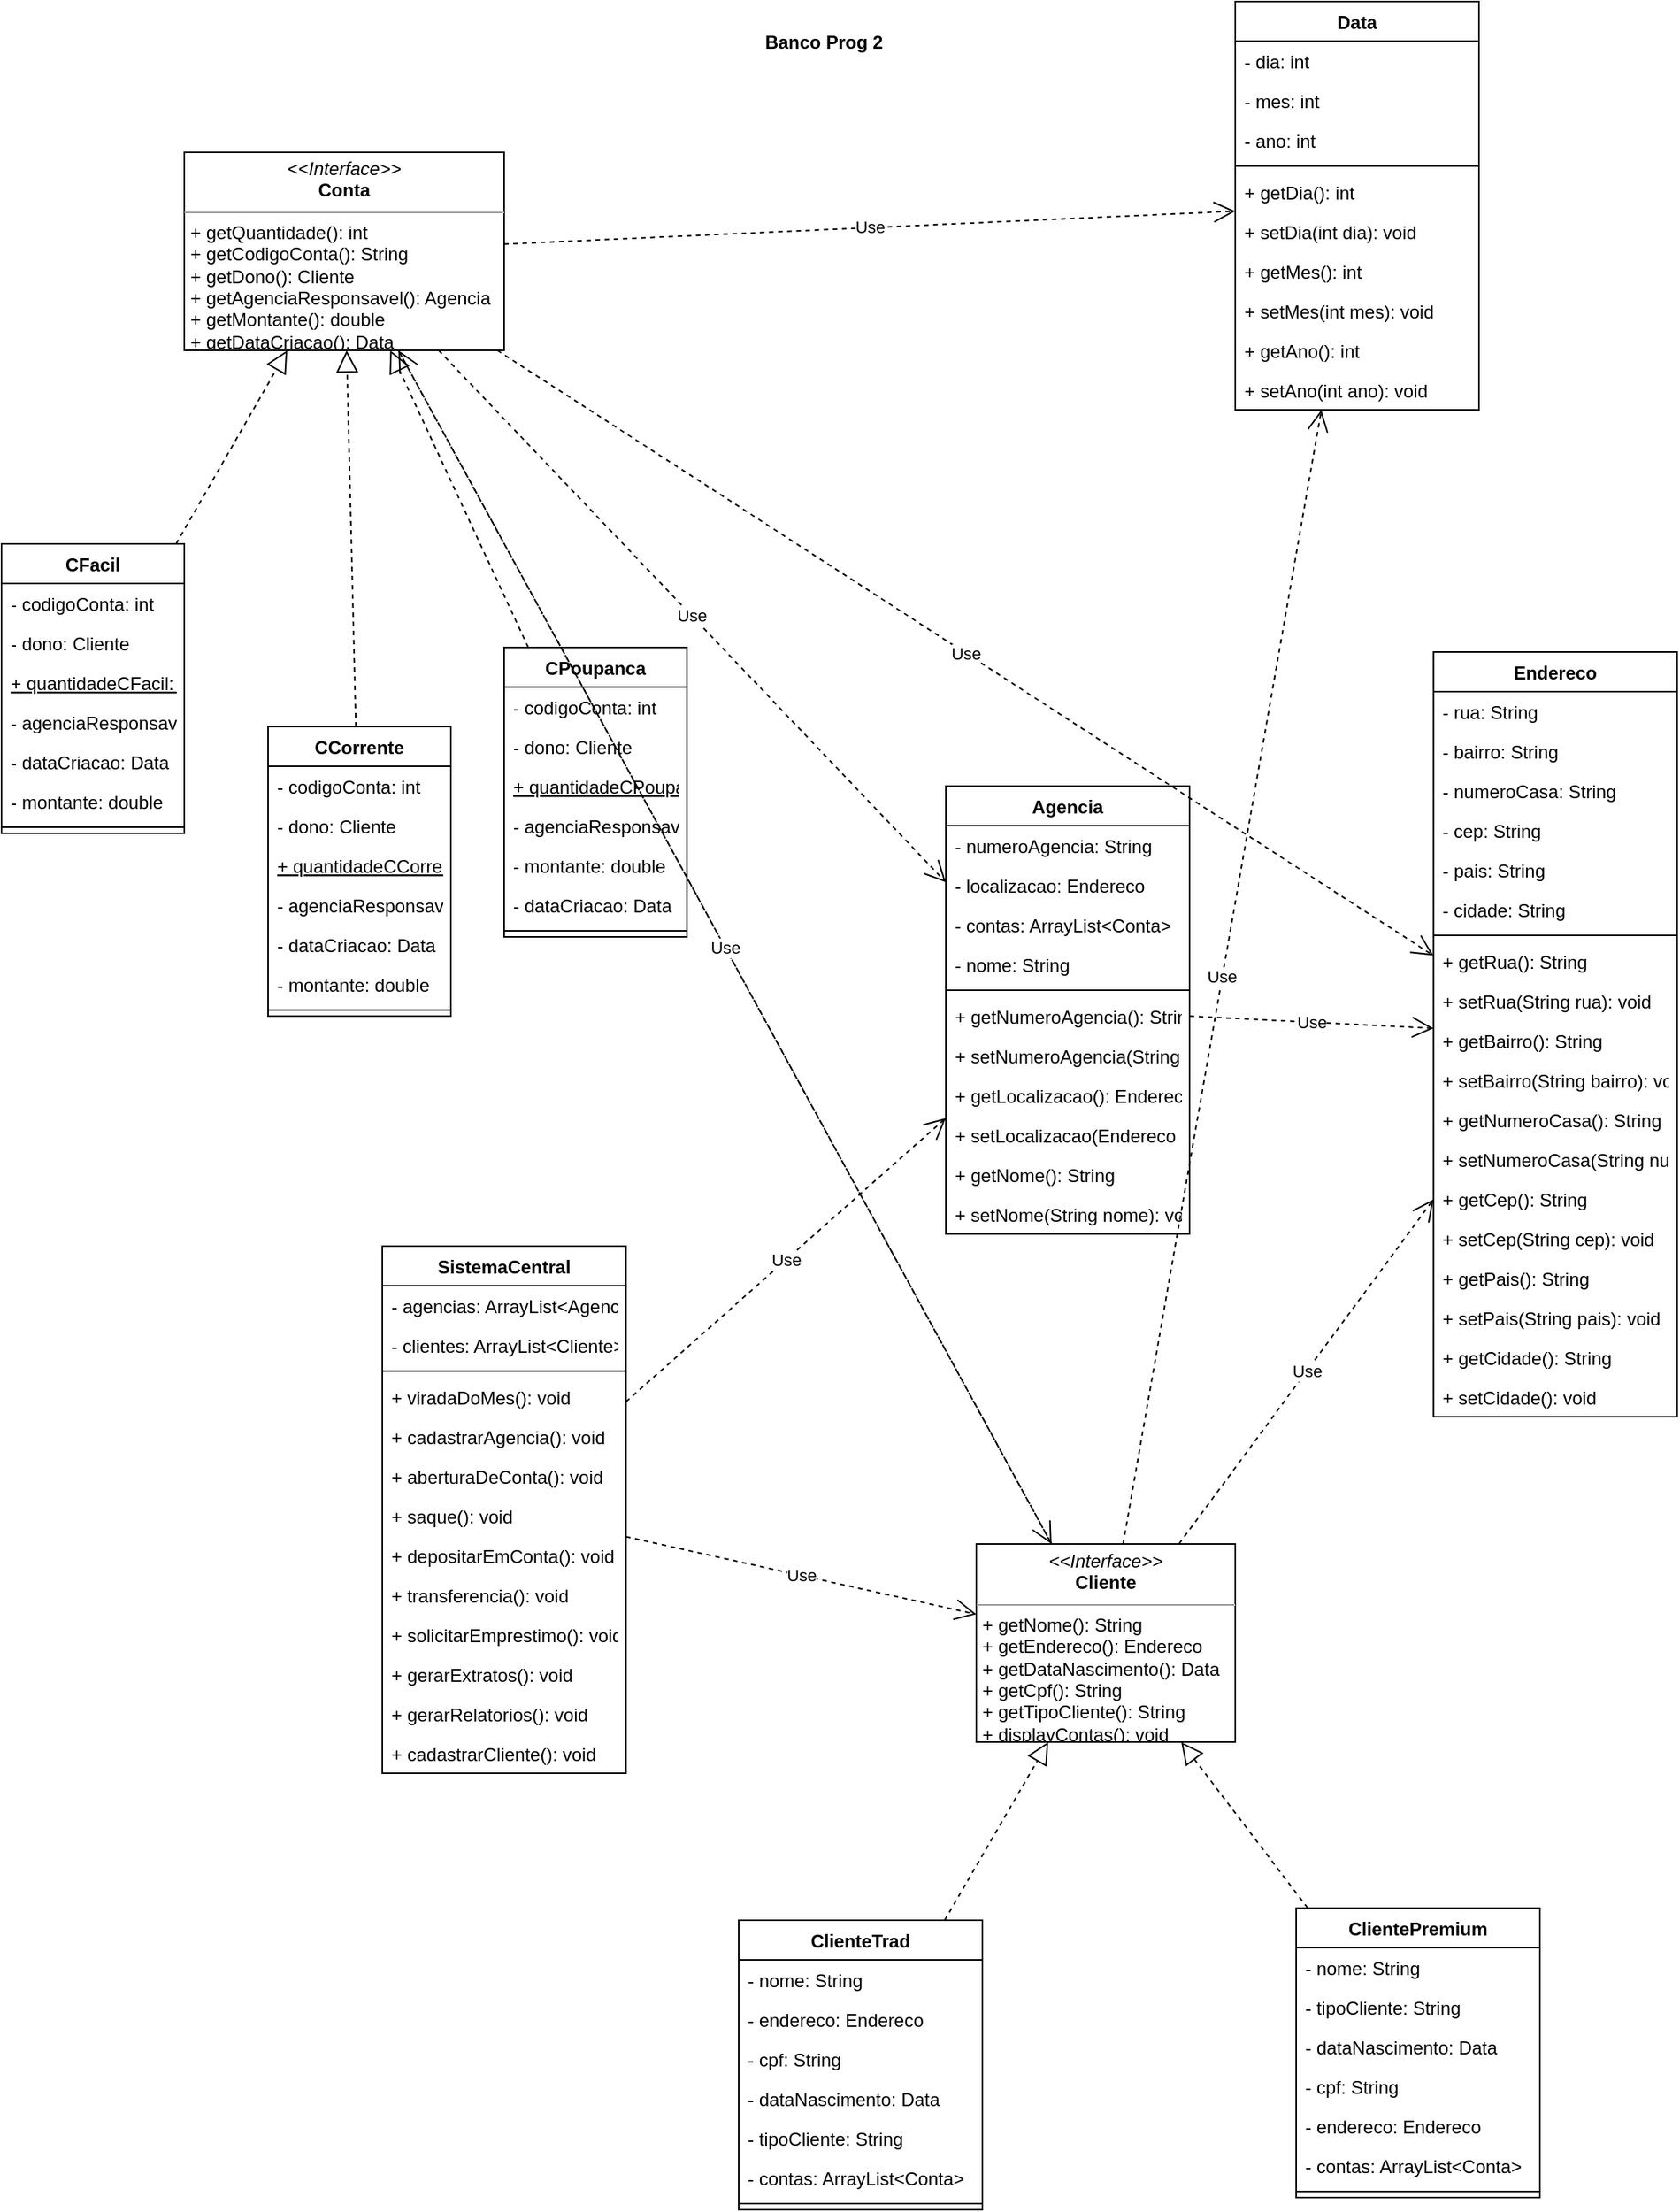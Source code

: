 <mxfile version="10.6.8" type="device"><diagram id="gd7dpBbsytTdprfUYs0m" name="Page-1"><mxGraphModel dx="1394" dy="764" grid="1" gridSize="10" guides="1" tooltips="1" connect="1" arrows="1" fold="1" page="1" pageScale="1" pageWidth="1169" pageHeight="827" math="0" shadow="0"><root><mxCell id="0"/><mxCell id="1" parent="0"/><mxCell id="YiwNn0eKk0eUXI1EvUjP-7" value="CFacil" style="swimlane;fontStyle=1;align=center;verticalAlign=top;childLayout=stackLayout;horizontal=1;startSize=26;horizontalStack=0;resizeParent=1;resizeParentMax=0;resizeLast=0;collapsible=1;marginBottom=0;" parent="1" vertex="1"><mxGeometry x="20" y="387" width="120" height="190" as="geometry"/></mxCell><mxCell id="phw_YXCOm1WGC0-nhpWC-49" value="- codigoConta: int" style="text;strokeColor=none;fillColor=none;align=left;verticalAlign=top;spacingLeft=4;spacingRight=4;overflow=hidden;rotatable=0;points=[[0,0.5],[1,0.5]];portConstraint=eastwest;fontStyle=0" parent="YiwNn0eKk0eUXI1EvUjP-7" vertex="1"><mxGeometry y="26" width="120" height="26" as="geometry"/></mxCell><mxCell id="phw_YXCOm1WGC0-nhpWC-50" value="- dono: Cliente" style="text;strokeColor=none;fillColor=none;align=left;verticalAlign=top;spacingLeft=4;spacingRight=4;overflow=hidden;rotatable=0;points=[[0,0.5],[1,0.5]];portConstraint=eastwest;fontFamily=Helvetica;fontSize=12;" parent="YiwNn0eKk0eUXI1EvUjP-7" vertex="1"><mxGeometry y="52" width="120" height="26" as="geometry"/></mxCell><mxCell id="phw_YXCOm1WGC0-nhpWC-52" value="+ quantidadeCFacil: int" style="text;strokeColor=none;fillColor=none;align=left;verticalAlign=top;spacingLeft=4;spacingRight=4;overflow=hidden;rotatable=0;points=[[0,0.5],[1,0.5]];portConstraint=eastwest;fontFamily=Helvetica;fontSize=12;fontStyle=4" parent="YiwNn0eKk0eUXI1EvUjP-7" vertex="1"><mxGeometry y="78" width="120" height="26" as="geometry"/></mxCell><mxCell id="phw_YXCOm1WGC0-nhpWC-51" value="- agenciaResponsavel: Agencia" style="text;strokeColor=none;fillColor=none;align=left;verticalAlign=top;spacingLeft=4;spacingRight=4;overflow=hidden;rotatable=0;points=[[0,0.5],[1,0.5]];portConstraint=eastwest;fontFamily=Helvetica;fontSize=12;" parent="YiwNn0eKk0eUXI1EvUjP-7" vertex="1"><mxGeometry y="104" width="120" height="26" as="geometry"/></mxCell><mxCell id="phw_YXCOm1WGC0-nhpWC-120" value="- dataCriacao: Data" style="text;strokeColor=none;fillColor=none;align=left;verticalAlign=top;spacingLeft=4;spacingRight=4;overflow=hidden;rotatable=0;points=[[0,0.5],[1,0.5]];portConstraint=eastwest;fontFamily=Helvetica;fontSize=12;" parent="YiwNn0eKk0eUXI1EvUjP-7" vertex="1"><mxGeometry y="130" width="120" height="26" as="geometry"/></mxCell><mxCell id="phw_YXCOm1WGC0-nhpWC-117" value="- montante: double" style="text;strokeColor=none;fillColor=none;align=left;verticalAlign=top;spacingLeft=4;spacingRight=4;overflow=hidden;rotatable=0;points=[[0,0.5],[1,0.5]];portConstraint=eastwest;fontFamily=Helvetica;fontSize=12;" parent="YiwNn0eKk0eUXI1EvUjP-7" vertex="1"><mxGeometry y="156" width="120" height="26" as="geometry"/></mxCell><mxCell id="YiwNn0eKk0eUXI1EvUjP-9" value="" style="line;strokeWidth=1;fillColor=none;align=left;verticalAlign=middle;spacingTop=-1;spacingLeft=3;spacingRight=3;rotatable=0;labelPosition=right;points=[];portConstraint=eastwest;" parent="YiwNn0eKk0eUXI1EvUjP-7" vertex="1"><mxGeometry y="182" width="120" height="8" as="geometry"/></mxCell><mxCell id="YiwNn0eKk0eUXI1EvUjP-11" value="CCorrente&#10;" style="swimlane;fontStyle=1;align=center;verticalAlign=top;childLayout=stackLayout;horizontal=1;startSize=26;horizontalStack=0;resizeParent=1;resizeParentMax=0;resizeLast=0;collapsible=1;marginBottom=0;" parent="1" vertex="1"><mxGeometry x="195" y="507" width="120" height="190" as="geometry"/></mxCell><mxCell id="YiwNn0eKk0eUXI1EvUjP-8" value="- codigoConta: int" style="text;strokeColor=none;fillColor=none;align=left;verticalAlign=top;spacingLeft=4;spacingRight=4;overflow=hidden;rotatable=0;points=[[0,0.5],[1,0.5]];portConstraint=eastwest;fontStyle=0" parent="YiwNn0eKk0eUXI1EvUjP-11" vertex="1"><mxGeometry y="26" width="120" height="26" as="geometry"/></mxCell><mxCell id="phw_YXCOm1WGC0-nhpWC-42" value="- dono: Cliente" style="text;strokeColor=none;fillColor=none;align=left;verticalAlign=top;spacingLeft=4;spacingRight=4;overflow=hidden;rotatable=0;points=[[0,0.5],[1,0.5]];portConstraint=eastwest;fontFamily=Helvetica;fontSize=12;" parent="YiwNn0eKk0eUXI1EvUjP-11" vertex="1"><mxGeometry y="52" width="120" height="26" as="geometry"/></mxCell><mxCell id="phw_YXCOm1WGC0-nhpWC-44" value="+ quantidadeCCorrente: int" style="text;strokeColor=none;fillColor=none;align=left;verticalAlign=top;spacingLeft=4;spacingRight=4;overflow=hidden;rotatable=0;points=[[0,0.5],[1,0.5]];portConstraint=eastwest;fontFamily=Helvetica;fontSize=12;fontStyle=4" parent="YiwNn0eKk0eUXI1EvUjP-11" vertex="1"><mxGeometry y="78" width="120" height="26" as="geometry"/></mxCell><mxCell id="phw_YXCOm1WGC0-nhpWC-43" value="- agenciaResponsavel: Agencia" style="text;strokeColor=none;fillColor=none;align=left;verticalAlign=top;spacingLeft=4;spacingRight=4;overflow=hidden;rotatable=0;points=[[0,0.5],[1,0.5]];portConstraint=eastwest;fontFamily=Helvetica;fontSize=12;" parent="YiwNn0eKk0eUXI1EvUjP-11" vertex="1"><mxGeometry y="104" width="120" height="26" as="geometry"/></mxCell><mxCell id="phw_YXCOm1WGC0-nhpWC-121" value="- dataCriacao: Data" style="text;strokeColor=none;fillColor=none;align=left;verticalAlign=top;spacingLeft=4;spacingRight=4;overflow=hidden;rotatable=0;points=[[0,0.5],[1,0.5]];portConstraint=eastwest;fontFamily=Helvetica;fontSize=12;" parent="YiwNn0eKk0eUXI1EvUjP-11" vertex="1"><mxGeometry y="130" width="120" height="26" as="geometry"/></mxCell><mxCell id="phw_YXCOm1WGC0-nhpWC-118" value="- montante: double" style="text;strokeColor=none;fillColor=none;align=left;verticalAlign=top;spacingLeft=4;spacingRight=4;overflow=hidden;rotatable=0;points=[[0,0.5],[1,0.5]];portConstraint=eastwest;fontFamily=Helvetica;fontSize=12;" parent="YiwNn0eKk0eUXI1EvUjP-11" vertex="1"><mxGeometry y="156" width="120" height="26" as="geometry"/></mxCell><mxCell id="YiwNn0eKk0eUXI1EvUjP-13" value="" style="line;strokeWidth=1;fillColor=none;align=left;verticalAlign=middle;spacingTop=-1;spacingLeft=3;spacingRight=3;rotatable=0;labelPosition=right;points=[];portConstraint=eastwest;" parent="YiwNn0eKk0eUXI1EvUjP-11" vertex="1"><mxGeometry y="182" width="120" height="8" as="geometry"/></mxCell><mxCell id="YiwNn0eKk0eUXI1EvUjP-15" value="CPoupanca" style="swimlane;fontStyle=1;align=center;verticalAlign=top;childLayout=stackLayout;horizontal=1;startSize=26;horizontalStack=0;resizeParent=1;resizeParentMax=0;resizeLast=0;collapsible=1;marginBottom=0;" parent="1" vertex="1"><mxGeometry x="350" y="455" width="120" height="190" as="geometry"/></mxCell><mxCell id="phw_YXCOm1WGC0-nhpWC-45" value="- codigoConta: int" style="text;strokeColor=none;fillColor=none;align=left;verticalAlign=top;spacingLeft=4;spacingRight=4;overflow=hidden;rotatable=0;points=[[0,0.5],[1,0.5]];portConstraint=eastwest;fontStyle=0" parent="YiwNn0eKk0eUXI1EvUjP-15" vertex="1"><mxGeometry y="26" width="120" height="26" as="geometry"/></mxCell><mxCell id="phw_YXCOm1WGC0-nhpWC-46" value="- dono: Cliente" style="text;strokeColor=none;fillColor=none;align=left;verticalAlign=top;spacingLeft=4;spacingRight=4;overflow=hidden;rotatable=0;points=[[0,0.5],[1,0.5]];portConstraint=eastwest;fontFamily=Helvetica;fontSize=12;" parent="YiwNn0eKk0eUXI1EvUjP-15" vertex="1"><mxGeometry y="52" width="120" height="26" as="geometry"/></mxCell><mxCell id="phw_YXCOm1WGC0-nhpWC-48" value="+ quantidadeCPoupanca: int" style="text;strokeColor=none;fillColor=none;align=left;verticalAlign=top;spacingLeft=4;spacingRight=4;overflow=hidden;rotatable=0;points=[[0,0.5],[1,0.5]];portConstraint=eastwest;fontFamily=Helvetica;fontSize=12;fontStyle=4" parent="YiwNn0eKk0eUXI1EvUjP-15" vertex="1"><mxGeometry y="78" width="120" height="26" as="geometry"/></mxCell><mxCell id="phw_YXCOm1WGC0-nhpWC-47" value="- agenciaResponsavel: Agencia" style="text;strokeColor=none;fillColor=none;align=left;verticalAlign=top;spacingLeft=4;spacingRight=4;overflow=hidden;rotatable=0;points=[[0,0.5],[1,0.5]];portConstraint=eastwest;fontFamily=Helvetica;fontSize=12;" parent="YiwNn0eKk0eUXI1EvUjP-15" vertex="1"><mxGeometry y="104" width="120" height="26" as="geometry"/></mxCell><mxCell id="phw_YXCOm1WGC0-nhpWC-119" value="- montante: double" style="text;strokeColor=none;fillColor=none;align=left;verticalAlign=top;spacingLeft=4;spacingRight=4;overflow=hidden;rotatable=0;points=[[0,0.5],[1,0.5]];portConstraint=eastwest;fontFamily=Helvetica;fontSize=12;" parent="YiwNn0eKk0eUXI1EvUjP-15" vertex="1"><mxGeometry y="130" width="120" height="26" as="geometry"/></mxCell><mxCell id="phw_YXCOm1WGC0-nhpWC-122" value="- dataCriacao: Data" style="text;strokeColor=none;fillColor=none;align=left;verticalAlign=top;spacingLeft=4;spacingRight=4;overflow=hidden;rotatable=0;points=[[0,0.5],[1,0.5]];portConstraint=eastwest;fontFamily=Helvetica;fontSize=12;" parent="YiwNn0eKk0eUXI1EvUjP-15" vertex="1"><mxGeometry y="156" width="120" height="26" as="geometry"/></mxCell><mxCell id="YiwNn0eKk0eUXI1EvUjP-17" value="" style="line;strokeWidth=1;fillColor=none;align=left;verticalAlign=middle;spacingTop=-1;spacingLeft=3;spacingRight=3;rotatable=0;labelPosition=right;points=[];portConstraint=eastwest;" parent="YiwNn0eKk0eUXI1EvUjP-15" vertex="1"><mxGeometry y="182" width="120" height="8" as="geometry"/></mxCell><mxCell id="phw_YXCOm1WGC0-nhpWC-56" value="&lt;p style=&quot;margin: 0px ; margin-top: 4px ; text-align: center&quot;&gt;&lt;i&gt;&amp;lt;&amp;lt;Interface&amp;gt;&amp;gt;&lt;/i&gt;&lt;br&gt;&lt;b&gt;Conta&lt;/b&gt;&lt;/p&gt;&lt;hr size=&quot;1&quot;&gt;&lt;p style=&quot;margin: 0px ; margin-left: 4px&quot;&gt;+ getQuantidade(): int&lt;br&gt;+ getCodigoConta(): String&lt;/p&gt;&lt;p style=&quot;margin: 0px ; margin-left: 4px&quot;&gt;+ getDono(): Cliente&lt;/p&gt;&lt;p style=&quot;margin: 0px ; margin-left: 4px&quot;&gt;+ getAgenciaResponsavel(): Agencia&lt;/p&gt;&lt;p style=&quot;margin: 0px ; margin-left: 4px&quot;&gt;+ getMontante(): double&lt;/p&gt;&lt;p style=&quot;margin: 0px ; margin-left: 4px&quot;&gt;+ getDataCriacao(): Data&lt;/p&gt;" style="verticalAlign=top;align=left;overflow=fill;fontSize=12;fontFamily=Helvetica;html=1;" parent="1" vertex="1"><mxGeometry x="140" y="130" width="210" height="130" as="geometry"/></mxCell><mxCell id="phw_YXCOm1WGC0-nhpWC-66" value="&lt;p style=&quot;margin: 0px ; margin-top: 4px ; text-align: center&quot;&gt;&lt;i&gt;&amp;lt;&amp;lt;Interface&amp;gt;&amp;gt;&lt;/i&gt;&lt;br&gt;&lt;b&gt;Cliente&lt;/b&gt;&lt;/p&gt;&lt;hr size=&quot;1&quot;&gt;&lt;p style=&quot;margin: 0px ; margin-left: 4px&quot;&gt;+ getNome(): String&lt;br&gt;+ getEndereco(): Endereco&lt;/p&gt;&lt;p style=&quot;margin: 0px ; margin-left: 4px&quot;&gt;+ getDataNascimento(): Data&lt;/p&gt;&lt;p style=&quot;margin: 0px ; margin-left: 4px&quot;&gt;+ getCpf(): String&lt;/p&gt;&lt;p style=&quot;margin: 0px ; margin-left: 4px&quot;&gt;+ getTipoCliente(): String&lt;/p&gt;&lt;p style=&quot;margin: 0px ; margin-left: 4px&quot;&gt;+ displayContas(): void&lt;/p&gt;" style="verticalAlign=top;align=left;overflow=fill;fontSize=12;fontFamily=Helvetica;html=1;" parent="1" vertex="1"><mxGeometry x="660" y="1043.5" width="170" height="130" as="geometry"/></mxCell><mxCell id="phw_YXCOm1WGC0-nhpWC-67" value="ClienteTrad&#10;" style="swimlane;fontStyle=1;align=center;verticalAlign=top;childLayout=stackLayout;horizontal=1;startSize=26;horizontalStack=0;resizeParent=1;resizeParentMax=0;resizeLast=0;collapsible=1;marginBottom=0;fontFamily=Helvetica;fontSize=12;" parent="1" vertex="1"><mxGeometry x="504" y="1290.5" width="160" height="190" as="geometry"/></mxCell><mxCell id="phw_YXCOm1WGC0-nhpWC-68" value="- nome: String" style="text;strokeColor=none;fillColor=none;align=left;verticalAlign=top;spacingLeft=4;spacingRight=4;overflow=hidden;rotatable=0;points=[[0,0.5],[1,0.5]];portConstraint=eastwest;" parent="phw_YXCOm1WGC0-nhpWC-67" vertex="1"><mxGeometry y="26" width="160" height="26" as="geometry"/></mxCell><mxCell id="phw_YXCOm1WGC0-nhpWC-75" value="- endereco: Endereco" style="text;strokeColor=none;fillColor=none;align=left;verticalAlign=top;spacingLeft=4;spacingRight=4;overflow=hidden;rotatable=0;points=[[0,0.5],[1,0.5]];portConstraint=eastwest;fontFamily=Helvetica;fontSize=12;" parent="phw_YXCOm1WGC0-nhpWC-67" vertex="1"><mxGeometry y="52" width="160" height="26" as="geometry"/></mxCell><mxCell id="phw_YXCOm1WGC0-nhpWC-77" value="- cpf: String" style="text;strokeColor=none;fillColor=none;align=left;verticalAlign=top;spacingLeft=4;spacingRight=4;overflow=hidden;rotatable=0;points=[[0,0.5],[1,0.5]];portConstraint=eastwest;fontFamily=Helvetica;fontSize=12;" parent="phw_YXCOm1WGC0-nhpWC-67" vertex="1"><mxGeometry y="78" width="160" height="26" as="geometry"/></mxCell><mxCell id="phw_YXCOm1WGC0-nhpWC-76" value="- dataNascimento: Data" style="text;strokeColor=none;fillColor=none;align=left;verticalAlign=top;spacingLeft=4;spacingRight=4;overflow=hidden;rotatable=0;points=[[0,0.5],[1,0.5]];portConstraint=eastwest;fontFamily=Helvetica;fontSize=12;" parent="phw_YXCOm1WGC0-nhpWC-67" vertex="1"><mxGeometry y="104" width="160" height="26" as="geometry"/></mxCell><mxCell id="phw_YXCOm1WGC0-nhpWC-78" value="- tipoCliente: String" style="text;strokeColor=none;fillColor=none;align=left;verticalAlign=top;spacingLeft=4;spacingRight=4;overflow=hidden;rotatable=0;points=[[0,0.5],[1,0.5]];portConstraint=eastwest;fontFamily=Helvetica;fontSize=12;" parent="phw_YXCOm1WGC0-nhpWC-67" vertex="1"><mxGeometry y="130" width="160" height="26" as="geometry"/></mxCell><mxCell id="N0X5s4gqe6GtBb6VDySo-43" value="- contas: ArrayList&lt;Conta&gt;" style="text;strokeColor=none;fillColor=none;align=left;verticalAlign=top;spacingLeft=4;spacingRight=4;overflow=hidden;rotatable=0;points=[[0,0.5],[1,0.5]];portConstraint=eastwest;" parent="phw_YXCOm1WGC0-nhpWC-67" vertex="1"><mxGeometry y="156" width="160" height="26" as="geometry"/></mxCell><mxCell id="phw_YXCOm1WGC0-nhpWC-69" value="" style="line;strokeWidth=1;fillColor=none;align=left;verticalAlign=middle;spacingTop=-1;spacingLeft=3;spacingRight=3;rotatable=0;labelPosition=right;points=[];portConstraint=eastwest;" parent="phw_YXCOm1WGC0-nhpWC-67" vertex="1"><mxGeometry y="182" width="160" height="8" as="geometry"/></mxCell><mxCell id="phw_YXCOm1WGC0-nhpWC-71" value="ClientePremium" style="swimlane;fontStyle=1;align=center;verticalAlign=top;childLayout=stackLayout;horizontal=1;startSize=26;horizontalStack=0;resizeParent=1;resizeParentMax=0;resizeLast=0;collapsible=1;marginBottom=0;fontFamily=Helvetica;fontSize=12;" parent="1" vertex="1"><mxGeometry x="870" y="1282.5" width="160" height="190" as="geometry"/></mxCell><mxCell id="phw_YXCOm1WGC0-nhpWC-79" value="- nome: String" style="text;strokeColor=none;fillColor=none;align=left;verticalAlign=top;spacingLeft=4;spacingRight=4;overflow=hidden;rotatable=0;points=[[0,0.5],[1,0.5]];portConstraint=eastwest;" parent="phw_YXCOm1WGC0-nhpWC-71" vertex="1"><mxGeometry y="26" width="160" height="26" as="geometry"/></mxCell><mxCell id="phw_YXCOm1WGC0-nhpWC-83" value="- tipoCliente: String" style="text;strokeColor=none;fillColor=none;align=left;verticalAlign=top;spacingLeft=4;spacingRight=4;overflow=hidden;rotatable=0;points=[[0,0.5],[1,0.5]];portConstraint=eastwest;fontFamily=Helvetica;fontSize=12;" parent="phw_YXCOm1WGC0-nhpWC-71" vertex="1"><mxGeometry y="52" width="160" height="26" as="geometry"/></mxCell><mxCell id="phw_YXCOm1WGC0-nhpWC-82" value="- dataNascimento: Data" style="text;strokeColor=none;fillColor=none;align=left;verticalAlign=top;spacingLeft=4;spacingRight=4;overflow=hidden;rotatable=0;points=[[0,0.5],[1,0.5]];portConstraint=eastwest;fontFamily=Helvetica;fontSize=12;" parent="phw_YXCOm1WGC0-nhpWC-71" vertex="1"><mxGeometry y="78" width="160" height="26" as="geometry"/></mxCell><mxCell id="phw_YXCOm1WGC0-nhpWC-81" value="- cpf: String" style="text;strokeColor=none;fillColor=none;align=left;verticalAlign=top;spacingLeft=4;spacingRight=4;overflow=hidden;rotatable=0;points=[[0,0.5],[1,0.5]];portConstraint=eastwest;fontFamily=Helvetica;fontSize=12;" parent="phw_YXCOm1WGC0-nhpWC-71" vertex="1"><mxGeometry y="104" width="160" height="26" as="geometry"/></mxCell><mxCell id="phw_YXCOm1WGC0-nhpWC-80" value="- endereco: Endereco" style="text;strokeColor=none;fillColor=none;align=left;verticalAlign=top;spacingLeft=4;spacingRight=4;overflow=hidden;rotatable=0;points=[[0,0.5],[1,0.5]];portConstraint=eastwest;fontFamily=Helvetica;fontSize=12;" parent="phw_YXCOm1WGC0-nhpWC-71" vertex="1"><mxGeometry y="130" width="160" height="26" as="geometry"/></mxCell><mxCell id="N0X5s4gqe6GtBb6VDySo-44" value="- contas: ArrayList&lt;Conta&gt;" style="text;strokeColor=none;fillColor=none;align=left;verticalAlign=top;spacingLeft=4;spacingRight=4;overflow=hidden;rotatable=0;points=[[0,0.5],[1,0.5]];portConstraint=eastwest;" parent="phw_YXCOm1WGC0-nhpWC-71" vertex="1"><mxGeometry y="156" width="160" height="26" as="geometry"/></mxCell><mxCell id="phw_YXCOm1WGC0-nhpWC-73" value="" style="line;strokeWidth=1;fillColor=none;align=left;verticalAlign=middle;spacingTop=-1;spacingLeft=3;spacingRight=3;rotatable=0;labelPosition=right;points=[];portConstraint=eastwest;" parent="phw_YXCOm1WGC0-nhpWC-71" vertex="1"><mxGeometry y="182" width="160" height="8" as="geometry"/></mxCell><mxCell id="phw_YXCOm1WGC0-nhpWC-86" value="Endereco" style="swimlane;fontStyle=1;align=center;verticalAlign=top;childLayout=stackLayout;horizontal=1;startSize=26;horizontalStack=0;resizeParent=1;resizeParentMax=0;resizeLast=0;collapsible=1;marginBottom=0;fontFamily=Helvetica;fontSize=12;" parent="1" vertex="1"><mxGeometry x="960.167" y="458" width="160" height="502" as="geometry"/></mxCell><mxCell id="phw_YXCOm1WGC0-nhpWC-90" value="- rua: String" style="text;strokeColor=none;fillColor=none;align=left;verticalAlign=top;spacingLeft=4;spacingRight=4;overflow=hidden;rotatable=0;points=[[0,0.5],[1,0.5]];portConstraint=eastwest;fontFamily=Helvetica;fontSize=12;" parent="phw_YXCOm1WGC0-nhpWC-86" vertex="1"><mxGeometry y="26" width="160" height="26" as="geometry"/></mxCell><mxCell id="phw_YXCOm1WGC0-nhpWC-92" value="- bairro: String" style="text;strokeColor=none;fillColor=none;align=left;verticalAlign=top;spacingLeft=4;spacingRight=4;overflow=hidden;rotatable=0;points=[[0,0.5],[1,0.5]];portConstraint=eastwest;fontFamily=Helvetica;fontSize=12;" parent="phw_YXCOm1WGC0-nhpWC-86" vertex="1"><mxGeometry y="52" width="160" height="26" as="geometry"/></mxCell><mxCell id="phw_YXCOm1WGC0-nhpWC-91" value="- numeroCasa: String" style="text;strokeColor=none;fillColor=none;align=left;verticalAlign=top;spacingLeft=4;spacingRight=4;overflow=hidden;rotatable=0;points=[[0,0.5],[1,0.5]];portConstraint=eastwest;fontFamily=Helvetica;fontSize=12;" parent="phw_YXCOm1WGC0-nhpWC-86" vertex="1"><mxGeometry y="78" width="160" height="26" as="geometry"/></mxCell><mxCell id="phw_YXCOm1WGC0-nhpWC-93" value="- cep: String" style="text;strokeColor=none;fillColor=none;align=left;verticalAlign=top;spacingLeft=4;spacingRight=4;overflow=hidden;rotatable=0;points=[[0,0.5],[1,0.5]];portConstraint=eastwest;fontFamily=Helvetica;fontSize=12;" parent="phw_YXCOm1WGC0-nhpWC-86" vertex="1"><mxGeometry y="104" width="160" height="26" as="geometry"/></mxCell><mxCell id="phw_YXCOm1WGC0-nhpWC-87" value="- pais: String" style="text;strokeColor=none;fillColor=none;align=left;verticalAlign=top;spacingLeft=4;spacingRight=4;overflow=hidden;rotatable=0;points=[[0,0.5],[1,0.5]];portConstraint=eastwest;" parent="phw_YXCOm1WGC0-nhpWC-86" vertex="1"><mxGeometry y="130" width="160" height="26" as="geometry"/></mxCell><mxCell id="0eJt7BsU5SzMzdUs7g8D-9" value="- cidade: String" style="text;strokeColor=none;fillColor=none;align=left;verticalAlign=top;spacingLeft=4;spacingRight=4;overflow=hidden;rotatable=0;points=[[0,0.5],[1,0.5]];portConstraint=eastwest;" vertex="1" parent="phw_YXCOm1WGC0-nhpWC-86"><mxGeometry y="156" width="160" height="26" as="geometry"/></mxCell><mxCell id="phw_YXCOm1WGC0-nhpWC-88" value="" style="line;strokeWidth=1;fillColor=none;align=left;verticalAlign=middle;spacingTop=-1;spacingLeft=3;spacingRight=3;rotatable=0;labelPosition=right;points=[];portConstraint=eastwest;" parent="phw_YXCOm1WGC0-nhpWC-86" vertex="1"><mxGeometry y="182" width="160" height="8" as="geometry"/></mxCell><mxCell id="phw_YXCOm1WGC0-nhpWC-94" value="+ getRua(): String" style="text;strokeColor=none;fillColor=none;align=left;verticalAlign=top;spacingLeft=4;spacingRight=4;overflow=hidden;rotatable=0;points=[[0,0.5],[1,0.5]];portConstraint=eastwest;fontFamily=Helvetica;fontSize=12;" parent="phw_YXCOm1WGC0-nhpWC-86" vertex="1"><mxGeometry y="190" width="160" height="26" as="geometry"/></mxCell><mxCell id="phw_YXCOm1WGC0-nhpWC-100" value="+ setRua(String rua): void" style="text;strokeColor=none;fillColor=none;align=left;verticalAlign=top;spacingLeft=4;spacingRight=4;overflow=hidden;rotatable=0;points=[[0,0.5],[1,0.5]];portConstraint=eastwest;fontFamily=Helvetica;fontSize=12;" parent="phw_YXCOm1WGC0-nhpWC-86" vertex="1"><mxGeometry y="216" width="160" height="26" as="geometry"/></mxCell><mxCell id="phw_YXCOm1WGC0-nhpWC-102" value="+ getBairro(): String" style="text;strokeColor=none;fillColor=none;align=left;verticalAlign=top;spacingLeft=4;spacingRight=4;overflow=hidden;rotatable=0;points=[[0,0.5],[1,0.5]];portConstraint=eastwest;fontFamily=Helvetica;fontSize=12;" parent="phw_YXCOm1WGC0-nhpWC-86" vertex="1"><mxGeometry y="242" width="160" height="26" as="geometry"/></mxCell><mxCell id="phw_YXCOm1WGC0-nhpWC-96" value="+ setBairro(String bairro): void" style="text;strokeColor=none;fillColor=none;align=left;verticalAlign=top;spacingLeft=4;spacingRight=4;overflow=hidden;rotatable=0;points=[[0,0.5],[1,0.5]];portConstraint=eastwest;fontFamily=Helvetica;fontSize=12;" parent="phw_YXCOm1WGC0-nhpWC-86" vertex="1"><mxGeometry y="268" width="160" height="26" as="geometry"/></mxCell><mxCell id="phw_YXCOm1WGC0-nhpWC-99" value="+ getNumeroCasa(): String" style="text;strokeColor=none;fillColor=none;align=left;verticalAlign=top;spacingLeft=4;spacingRight=4;overflow=hidden;rotatable=0;points=[[0,0.5],[1,0.5]];portConstraint=eastwest;fontFamily=Helvetica;fontSize=12;" parent="phw_YXCOm1WGC0-nhpWC-86" vertex="1"><mxGeometry y="294" width="160" height="26" as="geometry"/></mxCell><mxCell id="phw_YXCOm1WGC0-nhpWC-101" value="+ setNumeroCasa(String numeroCasa): void" style="text;strokeColor=none;fillColor=none;align=left;verticalAlign=top;spacingLeft=4;spacingRight=4;overflow=hidden;rotatable=0;points=[[0,0.5],[1,0.5]];portConstraint=eastwest;fontFamily=Helvetica;fontSize=12;" parent="phw_YXCOm1WGC0-nhpWC-86" vertex="1"><mxGeometry y="320" width="160" height="26" as="geometry"/></mxCell><mxCell id="phw_YXCOm1WGC0-nhpWC-98" value="+ getCep(): String" style="text;strokeColor=none;fillColor=none;align=left;verticalAlign=top;spacingLeft=4;spacingRight=4;overflow=hidden;rotatable=0;points=[[0,0.5],[1,0.5]];portConstraint=eastwest;fontFamily=Helvetica;fontSize=12;" parent="phw_YXCOm1WGC0-nhpWC-86" vertex="1"><mxGeometry y="346" width="160" height="26" as="geometry"/></mxCell><mxCell id="phw_YXCOm1WGC0-nhpWC-97" value="+ setCep(String cep): void" style="text;strokeColor=none;fillColor=none;align=left;verticalAlign=top;spacingLeft=4;spacingRight=4;overflow=hidden;rotatable=0;points=[[0,0.5],[1,0.5]];portConstraint=eastwest;fontFamily=Helvetica;fontSize=12;" parent="phw_YXCOm1WGC0-nhpWC-86" vertex="1"><mxGeometry y="372" width="160" height="26" as="geometry"/></mxCell><mxCell id="phw_YXCOm1WGC0-nhpWC-95" value="+ getPais(): String" style="text;strokeColor=none;fillColor=none;align=left;verticalAlign=top;spacingLeft=4;spacingRight=4;overflow=hidden;rotatable=0;points=[[0,0.5],[1,0.5]];portConstraint=eastwest;fontFamily=Helvetica;fontSize=12;" parent="phw_YXCOm1WGC0-nhpWC-86" vertex="1"><mxGeometry y="398" width="160" height="26" as="geometry"/></mxCell><mxCell id="phw_YXCOm1WGC0-nhpWC-89" value="+ setPais(String pais): void" style="text;strokeColor=none;fillColor=none;align=left;verticalAlign=top;spacingLeft=4;spacingRight=4;overflow=hidden;rotatable=0;points=[[0,0.5],[1,0.5]];portConstraint=eastwest;" parent="phw_YXCOm1WGC0-nhpWC-86" vertex="1"><mxGeometry y="424" width="160" height="26" as="geometry"/></mxCell><mxCell id="0eJt7BsU5SzMzdUs7g8D-10" value="+ getCidade(): String" style="text;strokeColor=none;fillColor=none;align=left;verticalAlign=top;spacingLeft=4;spacingRight=4;overflow=hidden;rotatable=0;points=[[0,0.5],[1,0.5]];portConstraint=eastwest;" vertex="1" parent="phw_YXCOm1WGC0-nhpWC-86"><mxGeometry y="450" width="160" height="26" as="geometry"/></mxCell><mxCell id="0eJt7BsU5SzMzdUs7g8D-11" value="+ setCidade(): void" style="text;strokeColor=none;fillColor=none;align=left;verticalAlign=top;spacingLeft=4;spacingRight=4;overflow=hidden;rotatable=0;points=[[0,0.5],[1,0.5]];portConstraint=eastwest;" vertex="1" parent="phw_YXCOm1WGC0-nhpWC-86"><mxGeometry y="476" width="160" height="26" as="geometry"/></mxCell><mxCell id="phw_YXCOm1WGC0-nhpWC-106" value="Data" style="swimlane;fontStyle=1;align=center;verticalAlign=top;childLayout=stackLayout;horizontal=1;startSize=26;horizontalStack=0;resizeParent=1;resizeParentMax=0;resizeLast=0;collapsible=1;marginBottom=0;fontFamily=Helvetica;fontSize=12;" parent="1" vertex="1"><mxGeometry x="830" y="31" width="160" height="268" as="geometry"/></mxCell><mxCell id="phw_YXCOm1WGC0-nhpWC-107" value="- dia: int" style="text;strokeColor=none;fillColor=none;align=left;verticalAlign=top;spacingLeft=4;spacingRight=4;overflow=hidden;rotatable=0;points=[[0,0.5],[1,0.5]];portConstraint=eastwest;" parent="phw_YXCOm1WGC0-nhpWC-106" vertex="1"><mxGeometry y="26" width="160" height="26" as="geometry"/></mxCell><mxCell id="phw_YXCOm1WGC0-nhpWC-111" value="- mes: int" style="text;strokeColor=none;fillColor=none;align=left;verticalAlign=top;spacingLeft=4;spacingRight=4;overflow=hidden;rotatable=0;points=[[0,0.5],[1,0.5]];portConstraint=eastwest;fontFamily=Helvetica;fontSize=12;" parent="phw_YXCOm1WGC0-nhpWC-106" vertex="1"><mxGeometry y="52" width="160" height="26" as="geometry"/></mxCell><mxCell id="phw_YXCOm1WGC0-nhpWC-110" value="- ano: int" style="text;strokeColor=none;fillColor=none;align=left;verticalAlign=top;spacingLeft=4;spacingRight=4;overflow=hidden;rotatable=0;points=[[0,0.5],[1,0.5]];portConstraint=eastwest;fontFamily=Helvetica;fontSize=12;" parent="phw_YXCOm1WGC0-nhpWC-106" vertex="1"><mxGeometry y="78" width="160" height="26" as="geometry"/></mxCell><mxCell id="phw_YXCOm1WGC0-nhpWC-108" value="" style="line;strokeWidth=1;fillColor=none;align=left;verticalAlign=middle;spacingTop=-1;spacingLeft=3;spacingRight=3;rotatable=0;labelPosition=right;points=[];portConstraint=eastwest;" parent="phw_YXCOm1WGC0-nhpWC-106" vertex="1"><mxGeometry y="104" width="160" height="8" as="geometry"/></mxCell><mxCell id="phw_YXCOm1WGC0-nhpWC-112" value="+ getDia(): int" style="text;strokeColor=none;fillColor=none;align=left;verticalAlign=top;spacingLeft=4;spacingRight=4;overflow=hidden;rotatable=0;points=[[0,0.5],[1,0.5]];portConstraint=eastwest;fontFamily=Helvetica;fontSize=12;" parent="phw_YXCOm1WGC0-nhpWC-106" vertex="1"><mxGeometry y="112" width="160" height="26" as="geometry"/></mxCell><mxCell id="phw_YXCOm1WGC0-nhpWC-116" value="+ setDia(int dia): void" style="text;strokeColor=none;fillColor=none;align=left;verticalAlign=top;spacingLeft=4;spacingRight=4;overflow=hidden;rotatable=0;points=[[0,0.5],[1,0.5]];portConstraint=eastwest;fontFamily=Helvetica;fontSize=12;" parent="phw_YXCOm1WGC0-nhpWC-106" vertex="1"><mxGeometry y="138" width="160" height="26" as="geometry"/></mxCell><mxCell id="phw_YXCOm1WGC0-nhpWC-114" value="+ getMes(): int" style="text;strokeColor=none;fillColor=none;align=left;verticalAlign=top;spacingLeft=4;spacingRight=4;overflow=hidden;rotatable=0;points=[[0,0.5],[1,0.5]];portConstraint=eastwest;fontFamily=Helvetica;fontSize=12;" parent="phw_YXCOm1WGC0-nhpWC-106" vertex="1"><mxGeometry y="164" width="160" height="26" as="geometry"/></mxCell><mxCell id="phw_YXCOm1WGC0-nhpWC-115" value="+ setMes(int mes): void" style="text;strokeColor=none;fillColor=none;align=left;verticalAlign=top;spacingLeft=4;spacingRight=4;overflow=hidden;rotatable=0;points=[[0,0.5],[1,0.5]];portConstraint=eastwest;fontFamily=Helvetica;fontSize=12;" parent="phw_YXCOm1WGC0-nhpWC-106" vertex="1"><mxGeometry y="190" width="160" height="26" as="geometry"/></mxCell><mxCell id="phw_YXCOm1WGC0-nhpWC-113" value="+ getAno(): int" style="text;strokeColor=none;fillColor=none;align=left;verticalAlign=top;spacingLeft=4;spacingRight=4;overflow=hidden;rotatable=0;points=[[0,0.5],[1,0.5]];portConstraint=eastwest;fontFamily=Helvetica;fontSize=12;" parent="phw_YXCOm1WGC0-nhpWC-106" vertex="1"><mxGeometry y="216" width="160" height="26" as="geometry"/></mxCell><mxCell id="phw_YXCOm1WGC0-nhpWC-109" value="+ setAno(int ano): void" style="text;strokeColor=none;fillColor=none;align=left;verticalAlign=top;spacingLeft=4;spacingRight=4;overflow=hidden;rotatable=0;points=[[0,0.5],[1,0.5]];portConstraint=eastwest;" parent="phw_YXCOm1WGC0-nhpWC-106" vertex="1"><mxGeometry y="242" width="160" height="26" as="geometry"/></mxCell><mxCell id="N0X5s4gqe6GtBb6VDySo-5" value="Agencia" style="swimlane;fontStyle=1;align=center;verticalAlign=top;childLayout=stackLayout;horizontal=1;startSize=26;horizontalStack=0;resizeParent=1;resizeParentMax=0;resizeLast=0;collapsible=1;marginBottom=0;" parent="1" vertex="1"><mxGeometry x="640" y="546" width="160" height="294" as="geometry"/></mxCell><mxCell id="N0X5s4gqe6GtBb6VDySo-6" value="- numeroAgencia: String" style="text;strokeColor=none;fillColor=none;align=left;verticalAlign=top;spacingLeft=4;spacingRight=4;overflow=hidden;rotatable=0;points=[[0,0.5],[1,0.5]];portConstraint=eastwest;" parent="N0X5s4gqe6GtBb6VDySo-5" vertex="1"><mxGeometry y="26" width="160" height="26" as="geometry"/></mxCell><mxCell id="N0X5s4gqe6GtBb6VDySo-9" value="- localizacao: Endereco" style="text;strokeColor=none;fillColor=none;align=left;verticalAlign=top;spacingLeft=4;spacingRight=4;overflow=hidden;rotatable=0;points=[[0,0.5],[1,0.5]];portConstraint=eastwest;" parent="N0X5s4gqe6GtBb6VDySo-5" vertex="1"><mxGeometry y="52" width="160" height="26" as="geometry"/></mxCell><mxCell id="N0X5s4gqe6GtBb6VDySo-45" value="- contas: ArrayList&lt;Conta&gt;" style="text;strokeColor=none;fillColor=none;align=left;verticalAlign=top;spacingLeft=4;spacingRight=4;overflow=hidden;rotatable=0;points=[[0,0.5],[1,0.5]];portConstraint=eastwest;" parent="N0X5s4gqe6GtBb6VDySo-5" vertex="1"><mxGeometry y="78" width="160" height="26" as="geometry"/></mxCell><mxCell id="0eJt7BsU5SzMzdUs7g8D-12" value="- nome: String" style="text;strokeColor=none;fillColor=none;align=left;verticalAlign=top;spacingLeft=4;spacingRight=4;overflow=hidden;rotatable=0;points=[[0,0.5],[1,0.5]];portConstraint=eastwest;" vertex="1" parent="N0X5s4gqe6GtBb6VDySo-5"><mxGeometry y="104" width="160" height="26" as="geometry"/></mxCell><mxCell id="N0X5s4gqe6GtBb6VDySo-7" value="" style="line;strokeWidth=1;fillColor=none;align=left;verticalAlign=middle;spacingTop=-1;spacingLeft=3;spacingRight=3;rotatable=0;labelPosition=right;points=[];portConstraint=eastwest;" parent="N0X5s4gqe6GtBb6VDySo-5" vertex="1"><mxGeometry y="130" width="160" height="8" as="geometry"/></mxCell><mxCell id="N0X5s4gqe6GtBb6VDySo-10" value="+ getNumeroAgencia(): String" style="text;strokeColor=none;fillColor=none;align=left;verticalAlign=top;spacingLeft=4;spacingRight=4;overflow=hidden;rotatable=0;points=[[0,0.5],[1,0.5]];portConstraint=eastwest;" parent="N0X5s4gqe6GtBb6VDySo-5" vertex="1"><mxGeometry y="138" width="160" height="26" as="geometry"/></mxCell><mxCell id="N0X5s4gqe6GtBb6VDySo-11" value="+ setNumeroAgencia(String numeroAgencia): void" style="text;strokeColor=none;fillColor=none;align=left;verticalAlign=top;spacingLeft=4;spacingRight=4;overflow=hidden;rotatable=0;points=[[0,0.5],[1,0.5]];portConstraint=eastwest;" parent="N0X5s4gqe6GtBb6VDySo-5" vertex="1"><mxGeometry y="164" width="160" height="26" as="geometry"/></mxCell><mxCell id="N0X5s4gqe6GtBb6VDySo-12" value="+ getLocalizacao(): Endereco" style="text;strokeColor=none;fillColor=none;align=left;verticalAlign=top;spacingLeft=4;spacingRight=4;overflow=hidden;rotatable=0;points=[[0,0.5],[1,0.5]];portConstraint=eastwest;" parent="N0X5s4gqe6GtBb6VDySo-5" vertex="1"><mxGeometry y="190" width="160" height="26" as="geometry"/></mxCell><mxCell id="N0X5s4gqe6GtBb6VDySo-8" value="+ setLocalizacao(Endereco localizacao): void" style="text;strokeColor=none;fillColor=none;align=left;verticalAlign=top;spacingLeft=4;spacingRight=4;overflow=hidden;rotatable=0;points=[[0,0.5],[1,0.5]];portConstraint=eastwest;" parent="N0X5s4gqe6GtBb6VDySo-5" vertex="1"><mxGeometry y="216" width="160" height="26" as="geometry"/></mxCell><mxCell id="0eJt7BsU5SzMzdUs7g8D-13" value="+ getNome(): String" style="text;strokeColor=none;fillColor=none;align=left;verticalAlign=top;spacingLeft=4;spacingRight=4;overflow=hidden;rotatable=0;points=[[0,0.5],[1,0.5]];portConstraint=eastwest;" vertex="1" parent="N0X5s4gqe6GtBb6VDySo-5"><mxGeometry y="242" width="160" height="26" as="geometry"/></mxCell><mxCell id="0eJt7BsU5SzMzdUs7g8D-14" value="+ setNome(String nome): void" style="text;strokeColor=none;fillColor=none;align=left;verticalAlign=top;spacingLeft=4;spacingRight=4;overflow=hidden;rotatable=0;points=[[0,0.5],[1,0.5]];portConstraint=eastwest;" vertex="1" parent="N0X5s4gqe6GtBb6VDySo-5"><mxGeometry y="268" width="160" height="26" as="geometry"/></mxCell><mxCell id="N0X5s4gqe6GtBb6VDySo-19" value="" style="endArrow=block;dashed=1;endFill=0;endSize=12;html=1;" parent="1" source="YiwNn0eKk0eUXI1EvUjP-7" target="phw_YXCOm1WGC0-nhpWC-56" edge="1"><mxGeometry width="160" relative="1" as="geometry"><mxPoint x="80" y="180" as="sourcePoint"/><mxPoint x="240" y="180" as="targetPoint"/></mxGeometry></mxCell><mxCell id="N0X5s4gqe6GtBb6VDySo-20" value="" style="endArrow=block;dashed=1;endFill=0;endSize=12;html=1;" parent="1" source="YiwNn0eKk0eUXI1EvUjP-11" target="phw_YXCOm1WGC0-nhpWC-56" edge="1"><mxGeometry width="160" relative="1" as="geometry"><mxPoint x="80" y="460" as="sourcePoint"/><mxPoint x="240" y="460" as="targetPoint"/></mxGeometry></mxCell><mxCell id="N0X5s4gqe6GtBb6VDySo-21" value="" style="endArrow=block;dashed=1;endFill=0;endSize=12;html=1;" parent="1" source="YiwNn0eKk0eUXI1EvUjP-15" target="phw_YXCOm1WGC0-nhpWC-56" edge="1"><mxGeometry width="160" relative="1" as="geometry"><mxPoint x="160" y="490" as="sourcePoint"/><mxPoint x="320" y="490" as="targetPoint"/></mxGeometry></mxCell><mxCell id="N0X5s4gqe6GtBb6VDySo-22" value="" style="endArrow=block;dashed=1;endFill=0;endSize=12;html=1;" parent="1" source="phw_YXCOm1WGC0-nhpWC-67" target="phw_YXCOm1WGC0-nhpWC-66" edge="1"><mxGeometry width="160" relative="1" as="geometry"><mxPoint x="720" y="1030" as="sourcePoint"/><mxPoint x="880" y="1030" as="targetPoint"/></mxGeometry></mxCell><mxCell id="N0X5s4gqe6GtBb6VDySo-23" value="" style="endArrow=block;dashed=1;endFill=0;endSize=12;html=1;" parent="1" source="phw_YXCOm1WGC0-nhpWC-71" target="phw_YXCOm1WGC0-nhpWC-66" edge="1"><mxGeometry width="160" relative="1" as="geometry"><mxPoint x="670" y="1040" as="sourcePoint"/><mxPoint x="830" y="1040" as="targetPoint"/></mxGeometry></mxCell><mxCell id="N0X5s4gqe6GtBb6VDySo-26" value="Use" style="endArrow=open;endSize=12;dashed=1;html=1;" parent="1" source="phw_YXCOm1WGC0-nhpWC-56" target="phw_YXCOm1WGC0-nhpWC-106" edge="1"><mxGeometry width="160" relative="1" as="geometry"><mxPoint x="380" y="60" as="sourcePoint"/><mxPoint x="540" y="60" as="targetPoint"/></mxGeometry></mxCell><mxCell id="N0X5s4gqe6GtBb6VDySo-27" value="Use" style="endArrow=open;endSize=12;dashed=1;html=1;" parent="1" source="phw_YXCOm1WGC0-nhpWC-56" target="phw_YXCOm1WGC0-nhpWC-86" edge="1"><mxGeometry width="160" relative="1" as="geometry"><mxPoint x="460" y="160" as="sourcePoint"/><mxPoint x="620" y="160" as="targetPoint"/></mxGeometry></mxCell><mxCell id="N0X5s4gqe6GtBb6VDySo-28" value="Use" style="endArrow=open;endSize=12;dashed=1;html=1;" parent="1" source="N0X5s4gqe6GtBb6VDySo-5" target="phw_YXCOm1WGC0-nhpWC-86" edge="1"><mxGeometry width="160" relative="1" as="geometry"><mxPoint x="630" y="540" as="sourcePoint"/><mxPoint x="790" y="540" as="targetPoint"/></mxGeometry></mxCell><mxCell id="N0X5s4gqe6GtBb6VDySo-30" value="Use" style="endArrow=open;endSize=12;dashed=1;html=1;" parent="1" source="phw_YXCOm1WGC0-nhpWC-66" target="phw_YXCOm1WGC0-nhpWC-86" edge="1"><mxGeometry width="160" relative="1" as="geometry"><mxPoint x="890" y="900" as="sourcePoint"/><mxPoint x="1050" y="900" as="targetPoint"/></mxGeometry></mxCell><mxCell id="N0X5s4gqe6GtBb6VDySo-31" value="Use" style="endArrow=open;endSize=12;dashed=1;html=1;" parent="1" source="phw_YXCOm1WGC0-nhpWC-66" target="phw_YXCOm1WGC0-nhpWC-106" edge="1"><mxGeometry width="160" relative="1" as="geometry"><mxPoint x="760" y="810" as="sourcePoint"/><mxPoint x="920" y="810" as="targetPoint"/></mxGeometry></mxCell><mxCell id="N0X5s4gqe6GtBb6VDySo-32" value="Use" style="endArrow=open;endSize=12;dashed=1;html=1;" parent="1" source="phw_YXCOm1WGC0-nhpWC-56" target="N0X5s4gqe6GtBb6VDySo-5" edge="1"><mxGeometry width="160" relative="1" as="geometry"><mxPoint x="560" y="360" as="sourcePoint"/><mxPoint x="720" y="360" as="targetPoint"/></mxGeometry></mxCell><mxCell id="N0X5s4gqe6GtBb6VDySo-33" value="SistemaCentral" style="swimlane;fontStyle=1;align=center;verticalAlign=top;childLayout=stackLayout;horizontal=1;startSize=26;horizontalStack=0;resizeParent=1;resizeParentMax=0;resizeLast=0;collapsible=1;marginBottom=0;" parent="1" vertex="1"><mxGeometry x="270" y="848" width="160" height="346" as="geometry"/></mxCell><mxCell id="N0X5s4gqe6GtBb6VDySo-34" value="- agencias: ArrayList&lt;Agencia&gt;" style="text;strokeColor=none;fillColor=none;align=left;verticalAlign=top;spacingLeft=4;spacingRight=4;overflow=hidden;rotatable=0;points=[[0,0.5],[1,0.5]];portConstraint=eastwest;" parent="N0X5s4gqe6GtBb6VDySo-33" vertex="1"><mxGeometry y="26" width="160" height="26" as="geometry"/></mxCell><mxCell id="N0X5s4gqe6GtBb6VDySo-49" value="- clientes: ArrayList&lt;Cliente&gt;" style="text;strokeColor=none;fillColor=none;align=left;verticalAlign=top;spacingLeft=4;spacingRight=4;overflow=hidden;rotatable=0;points=[[0,0.5],[1,0.5]];portConstraint=eastwest;" parent="N0X5s4gqe6GtBb6VDySo-33" vertex="1"><mxGeometry y="52" width="160" height="26" as="geometry"/></mxCell><mxCell id="N0X5s4gqe6GtBb6VDySo-35" value="" style="line;strokeWidth=1;fillColor=none;align=left;verticalAlign=middle;spacingTop=-1;spacingLeft=3;spacingRight=3;rotatable=0;labelPosition=right;points=[];portConstraint=eastwest;" parent="N0X5s4gqe6GtBb6VDySo-33" vertex="1"><mxGeometry y="78" width="160" height="8" as="geometry"/></mxCell><mxCell id="N0X5s4gqe6GtBb6VDySo-36" value="+ viradaDoMes(): void" style="text;strokeColor=none;fillColor=none;align=left;verticalAlign=top;spacingLeft=4;spacingRight=4;overflow=hidden;rotatable=0;points=[[0,0.5],[1,0.5]];portConstraint=eastwest;" parent="N0X5s4gqe6GtBb6VDySo-33" vertex="1"><mxGeometry y="86" width="160" height="26" as="geometry"/></mxCell><mxCell id="0eJt7BsU5SzMzdUs7g8D-1" value="+ cadastrarAgencia(): void&#10;" style="text;strokeColor=none;fillColor=none;align=left;verticalAlign=top;spacingLeft=4;spacingRight=4;overflow=hidden;rotatable=0;points=[[0,0.5],[1,0.5]];portConstraint=eastwest;" vertex="1" parent="N0X5s4gqe6GtBb6VDySo-33"><mxGeometry y="112" width="160" height="26" as="geometry"/></mxCell><mxCell id="0eJt7BsU5SzMzdUs7g8D-2" value="+ aberturaDeConta(): void" style="text;strokeColor=none;fillColor=none;align=left;verticalAlign=top;spacingLeft=4;spacingRight=4;overflow=hidden;rotatable=0;points=[[0,0.5],[1,0.5]];portConstraint=eastwest;" vertex="1" parent="N0X5s4gqe6GtBb6VDySo-33"><mxGeometry y="138" width="160" height="26" as="geometry"/></mxCell><mxCell id="0eJt7BsU5SzMzdUs7g8D-3" value="+ saque(): void" style="text;strokeColor=none;fillColor=none;align=left;verticalAlign=top;spacingLeft=4;spacingRight=4;overflow=hidden;rotatable=0;points=[[0,0.5],[1,0.5]];portConstraint=eastwest;" vertex="1" parent="N0X5s4gqe6GtBb6VDySo-33"><mxGeometry y="164" width="160" height="26" as="geometry"/></mxCell><mxCell id="0eJt7BsU5SzMzdUs7g8D-4" value="+ depositarEmConta(): void" style="text;strokeColor=none;fillColor=none;align=left;verticalAlign=top;spacingLeft=4;spacingRight=4;overflow=hidden;rotatable=0;points=[[0,0.5],[1,0.5]];portConstraint=eastwest;" vertex="1" parent="N0X5s4gqe6GtBb6VDySo-33"><mxGeometry y="190" width="160" height="26" as="geometry"/></mxCell><mxCell id="0eJt7BsU5SzMzdUs7g8D-5" value="+ transferencia(): void" style="text;strokeColor=none;fillColor=none;align=left;verticalAlign=top;spacingLeft=4;spacingRight=4;overflow=hidden;rotatable=0;points=[[0,0.5],[1,0.5]];portConstraint=eastwest;" vertex="1" parent="N0X5s4gqe6GtBb6VDySo-33"><mxGeometry y="216" width="160" height="26" as="geometry"/></mxCell><mxCell id="0eJt7BsU5SzMzdUs7g8D-6" value="+ solicitarEmprestimo(): void" style="text;strokeColor=none;fillColor=none;align=left;verticalAlign=top;spacingLeft=4;spacingRight=4;overflow=hidden;rotatable=0;points=[[0,0.5],[1,0.5]];portConstraint=eastwest;" vertex="1" parent="N0X5s4gqe6GtBb6VDySo-33"><mxGeometry y="242" width="160" height="26" as="geometry"/></mxCell><mxCell id="0eJt7BsU5SzMzdUs7g8D-7" value="+ gerarExtratos(): void" style="text;strokeColor=none;fillColor=none;align=left;verticalAlign=top;spacingLeft=4;spacingRight=4;overflow=hidden;rotatable=0;points=[[0,0.5],[1,0.5]];portConstraint=eastwest;" vertex="1" parent="N0X5s4gqe6GtBb6VDySo-33"><mxGeometry y="268" width="160" height="26" as="geometry"/></mxCell><mxCell id="0eJt7BsU5SzMzdUs7g8D-8" value="+ gerarRelatorios(): void" style="text;strokeColor=none;fillColor=none;align=left;verticalAlign=top;spacingLeft=4;spacingRight=4;overflow=hidden;rotatable=0;points=[[0,0.5],[1,0.5]];portConstraint=eastwest;" vertex="1" parent="N0X5s4gqe6GtBb6VDySo-33"><mxGeometry y="294" width="160" height="26" as="geometry"/></mxCell><mxCell id="0eJt7BsU5SzMzdUs7g8D-15" value="+ cadastrarCliente(): void" style="text;strokeColor=none;fillColor=none;align=left;verticalAlign=top;spacingLeft=4;spacingRight=4;overflow=hidden;rotatable=0;points=[[0,0.5],[1,0.5]];portConstraint=eastwest;" vertex="1" parent="N0X5s4gqe6GtBb6VDySo-33"><mxGeometry y="320" width="160" height="26" as="geometry"/></mxCell><mxCell id="N0X5s4gqe6GtBb6VDySo-46" value="Use" style="endArrow=open;endSize=12;dashed=1;html=1;" parent="1" source="phw_YXCOm1WGC0-nhpWC-66" target="phw_YXCOm1WGC0-nhpWC-56" edge="1"><mxGeometry width="160" relative="1" as="geometry"><mxPoint x="620" y="830" as="sourcePoint"/><mxPoint x="780" y="830" as="targetPoint"/></mxGeometry></mxCell><mxCell id="N0X5s4gqe6GtBb6VDySo-47" value="Use" style="endArrow=open;endSize=12;dashed=1;html=1;" parent="1" source="phw_YXCOm1WGC0-nhpWC-56" target="phw_YXCOm1WGC0-nhpWC-66" edge="1"><mxGeometry width="160" relative="1" as="geometry"><mxPoint x="430" y="70" as="sourcePoint"/><mxPoint x="590" y="70" as="targetPoint"/></mxGeometry></mxCell><mxCell id="N0X5s4gqe6GtBb6VDySo-48" value="Banco Prog 2" style="text;align=center;fontStyle=1;verticalAlign=middle;spacingLeft=3;spacingRight=3;strokeColor=none;rotatable=0;points=[[0,0.5],[1,0.5]];portConstraint=eastwest;" parent="1" vertex="1"><mxGeometry x="520" y="44" width="80" height="26" as="geometry"/></mxCell><mxCell id="0eJt7BsU5SzMzdUs7g8D-16" value="Use" style="endArrow=open;endSize=12;dashed=1;html=1;" edge="1" parent="1" source="N0X5s4gqe6GtBb6VDySo-33" target="phw_YXCOm1WGC0-nhpWC-66"><mxGeometry width="160" relative="1" as="geometry"><mxPoint x="200" y="600" as="sourcePoint"/><mxPoint x="360" y="600" as="targetPoint"/></mxGeometry></mxCell><mxCell id="0eJt7BsU5SzMzdUs7g8D-17" value="Use" style="endArrow=open;endSize=12;dashed=1;html=1;" edge="1" parent="1" source="N0X5s4gqe6GtBb6VDySo-33" target="N0X5s4gqe6GtBb6VDySo-5"><mxGeometry width="160" relative="1" as="geometry"><mxPoint x="260" y="640" as="sourcePoint"/><mxPoint x="420" y="640" as="targetPoint"/></mxGeometry></mxCell></root></mxGraphModel></diagram><diagram id="Ye7m5_ZkHEsD8QG90-0N" name="Page-2"><mxGraphModel dx="840" dy="452" grid="1" gridSize="10" guides="1" tooltips="1" connect="1" arrows="1" fold="1" page="1" pageScale="1" pageWidth="827" pageHeight="1169" math="0" shadow="0"><root><mxCell id="v3-5qwAN-YhFJmZgU2Em-0"/><mxCell id="v3-5qwAN-YhFJmZgU2Em-1" parent="v3-5qwAN-YhFJmZgU2Em-0"/></root></mxGraphModel></diagram></mxfile>
